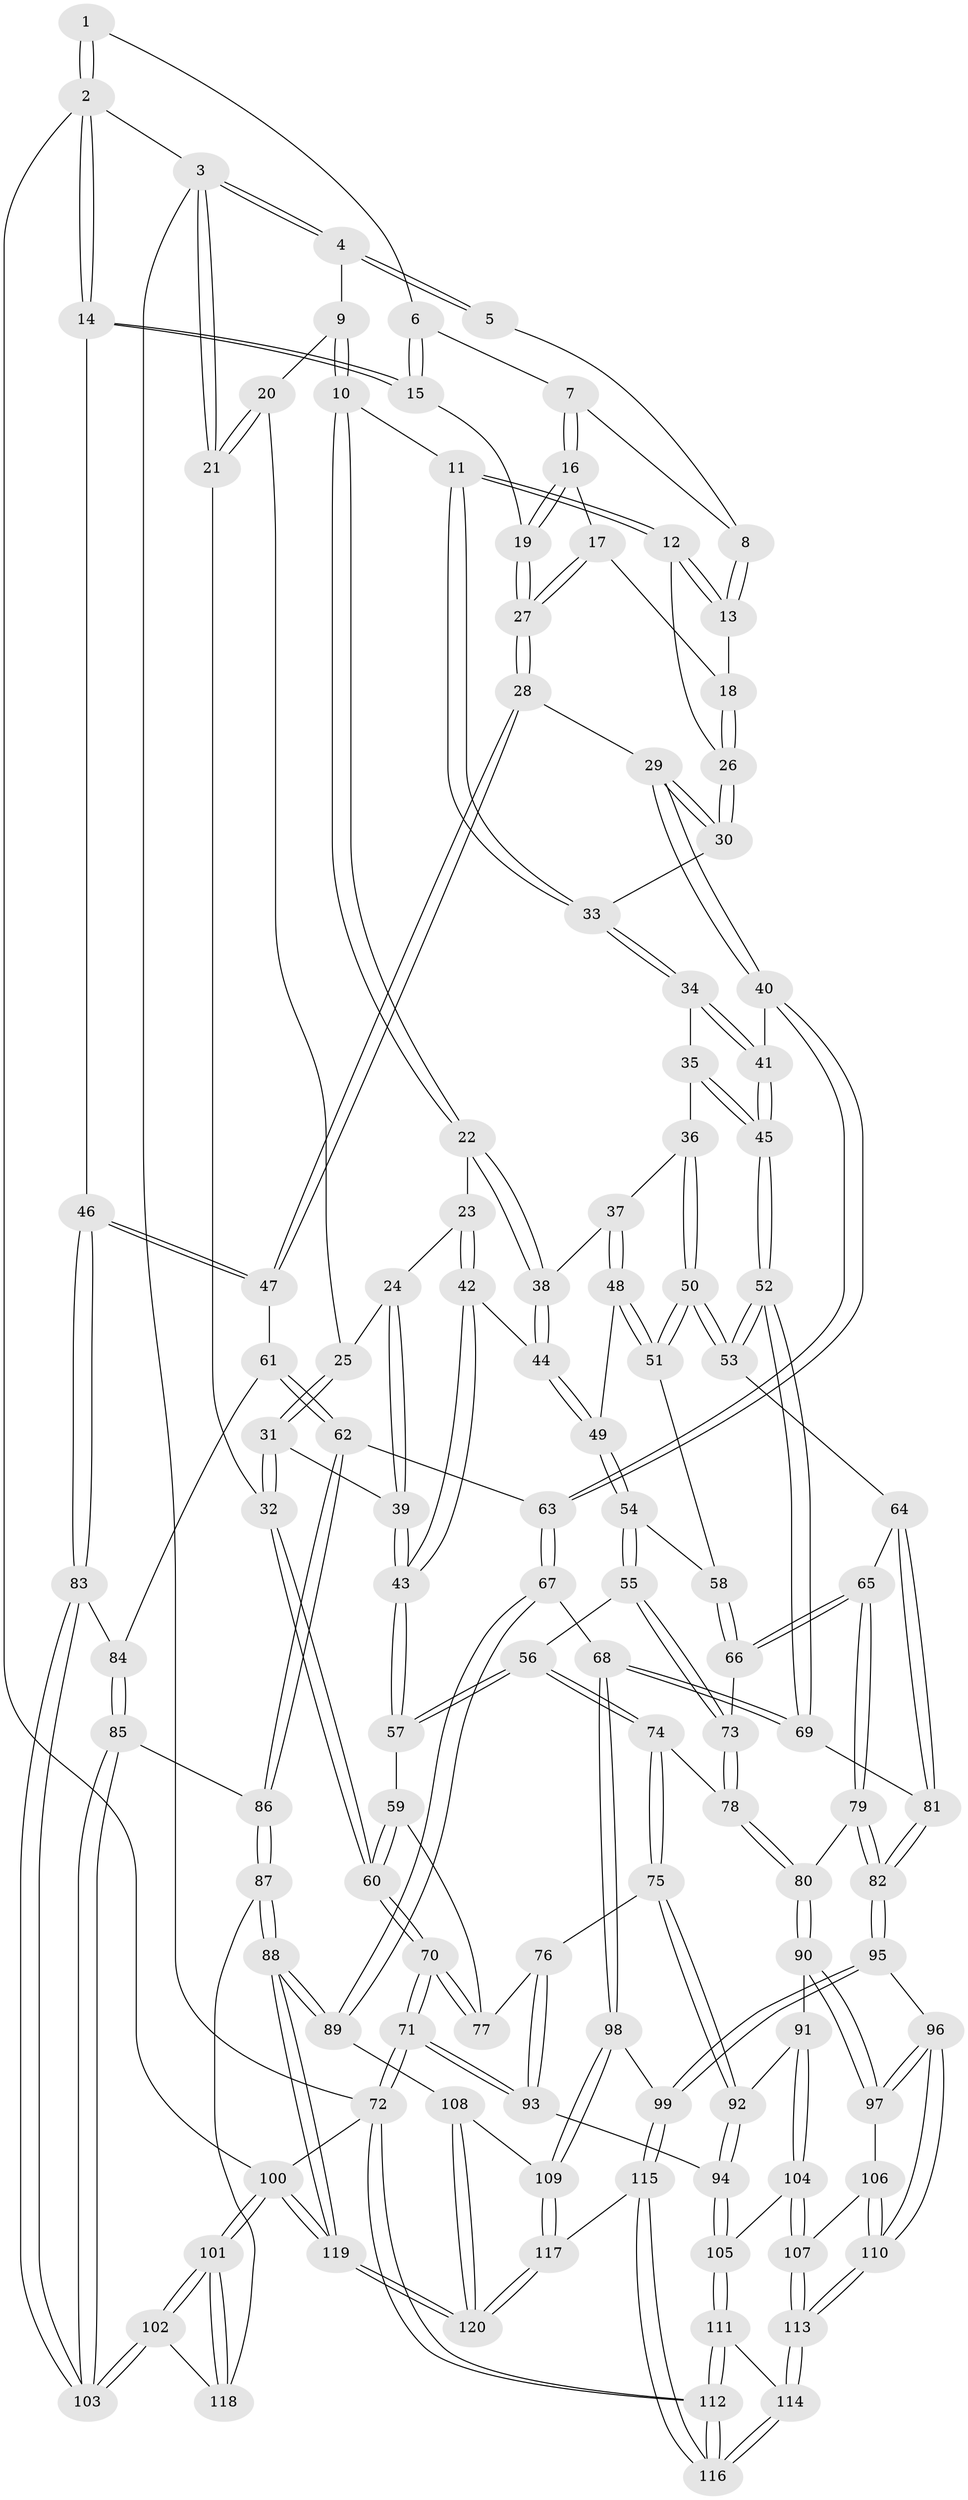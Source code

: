 // coarse degree distribution, {3: 0.6301369863013698, 4: 0.136986301369863, 2: 0.1095890410958904, 5: 0.0821917808219178, 6: 0.0410958904109589}
// Generated by graph-tools (version 1.1) at 2025/54/03/04/25 22:54:12]
// undirected, 120 vertices, 297 edges
graph export_dot {
  node [color=gray90,style=filled];
  1 [pos="+1+0"];
  2 [pos="+1+0"];
  3 [pos="+0+0"];
  4 [pos="+0.3950125685131261+0"];
  5 [pos="+0.8261622907810211+0"];
  6 [pos="+0.9321276966195507+0.0663732234977393"];
  7 [pos="+0.8744070940507387+0.10313159251386118"];
  8 [pos="+0.7647667793295293+0.017368055180153635"];
  9 [pos="+0.3962032953327118+0"];
  10 [pos="+0.46158054869579745+0.12139636629076975"];
  11 [pos="+0.46166292556980626+0.12145213688213743"];
  12 [pos="+0.5343171612890772+0.1200752416008085"];
  13 [pos="+0.7439200982548775+0.05655079354077011"];
  14 [pos="+1+0.2343038990514271"];
  15 [pos="+1+0.23652295052428526"];
  16 [pos="+0.8736199949802625+0.10589305870885843"];
  17 [pos="+0.769677859731686+0.15902808528340892"];
  18 [pos="+0.7691319595305285+0.15874941913443813"];
  19 [pos="+0.9053470023111642+0.2708920034408603"];
  20 [pos="+0.15915893107850962+0.12676542812689498"];
  21 [pos="+0+0.05937537649628752"];
  22 [pos="+0.3453783256068113+0.22849975522132865"];
  23 [pos="+0.32872831559139054+0.23423065313985486"];
  24 [pos="+0.2870714113678671+0.23973650063978377"];
  25 [pos="+0.1998102286675509+0.1851467413376002"];
  26 [pos="+0.7157355036245446+0.19506572007812506"];
  27 [pos="+0.8960514610731942+0.2768147997615733"];
  28 [pos="+0.8310094444129645+0.3840880105045399"];
  29 [pos="+0.7362025723370921+0.3886553504305604"];
  30 [pos="+0.7003771889269483+0.28817766568204034"];
  31 [pos="+0.02101225671912876+0.3261148276343335"];
  32 [pos="+0+0.19599190255242213"];
  33 [pos="+0.4809061197693904+0.15680019150115107"];
  34 [pos="+0.5100607155279869+0.2526861200154028"];
  35 [pos="+0.4822794309668418+0.35828732728004037"];
  36 [pos="+0.4622142140677208+0.37739173772051393"];
  37 [pos="+0.40208648893538834+0.37192354209315137"];
  38 [pos="+0.377234999844702+0.34729085101250934"];
  39 [pos="+0.12147686906990948+0.39109407825913933"];
  40 [pos="+0.6796412109607552+0.4230084322853671"];
  41 [pos="+0.6649566430996247+0.4254796452239092"];
  42 [pos="+0.29312762540698234+0.38106931520313847"];
  43 [pos="+0.12630428976564798+0.4006395493918114"];
  44 [pos="+0.3243738396398195+0.42255893911940545"];
  45 [pos="+0.6044683037117818+0.4663262844858088"];
  46 [pos="+1+0.5133218696772954"];
  47 [pos="+0.8906545176942047+0.46635759570924046"];
  48 [pos="+0.39973655319437673+0.46181725258235107"];
  49 [pos="+0.3247269370751516+0.44408180822791027"];
  50 [pos="+0.466527981925799+0.49333339646154767"];
  51 [pos="+0.4224285464128983+0.48161046252242734"];
  52 [pos="+0.5424306944808569+0.5305910756167413"];
  53 [pos="+0.5054449168216645+0.5214061820326599"];
  54 [pos="+0.24744917548856452+0.5068165280658964"];
  55 [pos="+0.24010903469727768+0.5102519188101908"];
  56 [pos="+0.22285305848395337+0.5106249271631704"];
  57 [pos="+0.13489267536931865+0.4280301376360406"];
  58 [pos="+0.36759803843654637+0.5275169972885061"];
  59 [pos="+0.05864449609404342+0.5412406712238027"];
  60 [pos="+0+0.5504760510664812"];
  61 [pos="+0.8648502068685254+0.584467544276097"];
  62 [pos="+0.8494513277596587+0.6003964301109362"];
  63 [pos="+0.7373336640708911+0.6030911377244336"];
  64 [pos="+0.3963762147424208+0.6001997073029324"];
  65 [pos="+0.39073267456173394+0.6022671398615281"];
  66 [pos="+0.36624134799793934+0.5840538142985988"];
  67 [pos="+0.6474475160126706+0.7068408732161771"];
  68 [pos="+0.6242449963520663+0.6975558974340385"];
  69 [pos="+0.5660242851279966+0.6421578279213391"];
  70 [pos="+0+0.7685857661376704"];
  71 [pos="+0+0.7863830678284833"];
  72 [pos="+0+1"];
  73 [pos="+0.31473079603958326+0.5832901802684346"];
  74 [pos="+0.21021192637047323+0.5590203965017833"];
  75 [pos="+0.16477474681130444+0.6578362721034752"];
  76 [pos="+0.11774809129324915+0.6565409440809797"];
  77 [pos="+0.0790016453316856+0.639351501849581"];
  78 [pos="+0.304773523382045+0.6591234735868788"];
  79 [pos="+0.37093742410986713+0.6775865412315872"];
  80 [pos="+0.3088903320329519+0.6852060357401905"];
  81 [pos="+0.49124064947570373+0.6757842457193384"];
  82 [pos="+0.4297747327344101+0.7187833902839856"];
  83 [pos="+1+0.601111771304012"];
  84 [pos="+0.96068156894317+0.6381705957353494"];
  85 [pos="+0.9209854562110559+0.7772868573307927"];
  86 [pos="+0.8385186872029483+0.8111174035992896"];
  87 [pos="+0.8360116888661037+0.8139020756967068"];
  88 [pos="+0.8023530856298535+0.8287936359558294"];
  89 [pos="+0.7345404689932489+0.8245030243976628"];
  90 [pos="+0.2599738152066922+0.7287341095014439"];
  91 [pos="+0.22415872801683331+0.7178149476191682"];
  92 [pos="+0.1945585587026583+0.6952109926796128"];
  93 [pos="+0.05254186426371073+0.8206744902563743"];
  94 [pos="+0.06816995817442295+0.8279242399449654"];
  95 [pos="+0.4242970372082097+0.831072169664903"];
  96 [pos="+0.41040184734814034+0.8354104415005849"];
  97 [pos="+0.27073979837438905+0.753306456896845"];
  98 [pos="+0.47451019732091143+0.8440692414004997"];
  99 [pos="+0.4434891750985816+0.8391896773789149"];
  100 [pos="+1+1"];
  101 [pos="+1+1"];
  102 [pos="+1+0.8616579684357039"];
  103 [pos="+1+0.761634816783053"];
  104 [pos="+0.1381183094818306+0.8519718187961772"];
  105 [pos="+0.08165187002407504+0.8383266938165386"];
  106 [pos="+0.2653156749848764+0.7742167416743665"];
  107 [pos="+0.20943523632764424+0.9065180715496621"];
  108 [pos="+0.7333530136464981+0.8258276644904742"];
  109 [pos="+0.5762354944197223+0.926247939662731"];
  110 [pos="+0.32926857752514654+0.9213783873279784"];
  111 [pos="+0.0764929821137619+0.9013372946885109"];
  112 [pos="+0+1"];
  113 [pos="+0.2620465649783297+1"];
  114 [pos="+0.2558695103822898+1"];
  115 [pos="+0.44809246003705777+1"];
  116 [pos="+0.25569778928627196+1"];
  117 [pos="+0.5258685146136735+1"];
  118 [pos="+0.8977683101191591+0.8650604173551912"];
  119 [pos="+0.9208747587034231+1"];
  120 [pos="+0.6772353278949702+1"];
  1 -- 2;
  1 -- 2;
  1 -- 6;
  2 -- 3;
  2 -- 14;
  2 -- 14;
  2 -- 100;
  3 -- 4;
  3 -- 4;
  3 -- 21;
  3 -- 21;
  3 -- 72;
  4 -- 5;
  4 -- 5;
  4 -- 9;
  5 -- 8;
  6 -- 7;
  6 -- 15;
  6 -- 15;
  7 -- 8;
  7 -- 16;
  7 -- 16;
  8 -- 13;
  8 -- 13;
  9 -- 10;
  9 -- 10;
  9 -- 20;
  10 -- 11;
  10 -- 22;
  10 -- 22;
  11 -- 12;
  11 -- 12;
  11 -- 33;
  11 -- 33;
  12 -- 13;
  12 -- 13;
  12 -- 26;
  13 -- 18;
  14 -- 15;
  14 -- 15;
  14 -- 46;
  15 -- 19;
  16 -- 17;
  16 -- 19;
  16 -- 19;
  17 -- 18;
  17 -- 27;
  17 -- 27;
  18 -- 26;
  18 -- 26;
  19 -- 27;
  19 -- 27;
  20 -- 21;
  20 -- 21;
  20 -- 25;
  21 -- 32;
  22 -- 23;
  22 -- 38;
  22 -- 38;
  23 -- 24;
  23 -- 42;
  23 -- 42;
  24 -- 25;
  24 -- 39;
  24 -- 39;
  25 -- 31;
  25 -- 31;
  26 -- 30;
  26 -- 30;
  27 -- 28;
  27 -- 28;
  28 -- 29;
  28 -- 47;
  28 -- 47;
  29 -- 30;
  29 -- 30;
  29 -- 40;
  29 -- 40;
  30 -- 33;
  31 -- 32;
  31 -- 32;
  31 -- 39;
  32 -- 60;
  32 -- 60;
  33 -- 34;
  33 -- 34;
  34 -- 35;
  34 -- 41;
  34 -- 41;
  35 -- 36;
  35 -- 45;
  35 -- 45;
  36 -- 37;
  36 -- 50;
  36 -- 50;
  37 -- 38;
  37 -- 48;
  37 -- 48;
  38 -- 44;
  38 -- 44;
  39 -- 43;
  39 -- 43;
  40 -- 41;
  40 -- 63;
  40 -- 63;
  41 -- 45;
  41 -- 45;
  42 -- 43;
  42 -- 43;
  42 -- 44;
  43 -- 57;
  43 -- 57;
  44 -- 49;
  44 -- 49;
  45 -- 52;
  45 -- 52;
  46 -- 47;
  46 -- 47;
  46 -- 83;
  46 -- 83;
  47 -- 61;
  48 -- 49;
  48 -- 51;
  48 -- 51;
  49 -- 54;
  49 -- 54;
  50 -- 51;
  50 -- 51;
  50 -- 53;
  50 -- 53;
  51 -- 58;
  52 -- 53;
  52 -- 53;
  52 -- 69;
  52 -- 69;
  53 -- 64;
  54 -- 55;
  54 -- 55;
  54 -- 58;
  55 -- 56;
  55 -- 73;
  55 -- 73;
  56 -- 57;
  56 -- 57;
  56 -- 74;
  56 -- 74;
  57 -- 59;
  58 -- 66;
  58 -- 66;
  59 -- 60;
  59 -- 60;
  59 -- 77;
  60 -- 70;
  60 -- 70;
  61 -- 62;
  61 -- 62;
  61 -- 84;
  62 -- 63;
  62 -- 86;
  62 -- 86;
  63 -- 67;
  63 -- 67;
  64 -- 65;
  64 -- 81;
  64 -- 81;
  65 -- 66;
  65 -- 66;
  65 -- 79;
  65 -- 79;
  66 -- 73;
  67 -- 68;
  67 -- 89;
  67 -- 89;
  68 -- 69;
  68 -- 69;
  68 -- 98;
  68 -- 98;
  69 -- 81;
  70 -- 71;
  70 -- 71;
  70 -- 77;
  70 -- 77;
  71 -- 72;
  71 -- 72;
  71 -- 93;
  71 -- 93;
  72 -- 112;
  72 -- 112;
  72 -- 100;
  73 -- 78;
  73 -- 78;
  74 -- 75;
  74 -- 75;
  74 -- 78;
  75 -- 76;
  75 -- 92;
  75 -- 92;
  76 -- 77;
  76 -- 93;
  76 -- 93;
  78 -- 80;
  78 -- 80;
  79 -- 80;
  79 -- 82;
  79 -- 82;
  80 -- 90;
  80 -- 90;
  81 -- 82;
  81 -- 82;
  82 -- 95;
  82 -- 95;
  83 -- 84;
  83 -- 103;
  83 -- 103;
  84 -- 85;
  84 -- 85;
  85 -- 86;
  85 -- 103;
  85 -- 103;
  86 -- 87;
  86 -- 87;
  87 -- 88;
  87 -- 88;
  87 -- 118;
  88 -- 89;
  88 -- 89;
  88 -- 119;
  88 -- 119;
  89 -- 108;
  90 -- 91;
  90 -- 97;
  90 -- 97;
  91 -- 92;
  91 -- 104;
  91 -- 104;
  92 -- 94;
  92 -- 94;
  93 -- 94;
  94 -- 105;
  94 -- 105;
  95 -- 96;
  95 -- 99;
  95 -- 99;
  96 -- 97;
  96 -- 97;
  96 -- 110;
  96 -- 110;
  97 -- 106;
  98 -- 99;
  98 -- 109;
  98 -- 109;
  99 -- 115;
  99 -- 115;
  100 -- 101;
  100 -- 101;
  100 -- 119;
  100 -- 119;
  101 -- 102;
  101 -- 102;
  101 -- 118;
  101 -- 118;
  102 -- 103;
  102 -- 103;
  102 -- 118;
  104 -- 105;
  104 -- 107;
  104 -- 107;
  105 -- 111;
  105 -- 111;
  106 -- 107;
  106 -- 110;
  106 -- 110;
  107 -- 113;
  107 -- 113;
  108 -- 109;
  108 -- 120;
  108 -- 120;
  109 -- 117;
  109 -- 117;
  110 -- 113;
  110 -- 113;
  111 -- 112;
  111 -- 112;
  111 -- 114;
  112 -- 116;
  112 -- 116;
  113 -- 114;
  113 -- 114;
  114 -- 116;
  114 -- 116;
  115 -- 116;
  115 -- 116;
  115 -- 117;
  117 -- 120;
  117 -- 120;
  119 -- 120;
  119 -- 120;
}
